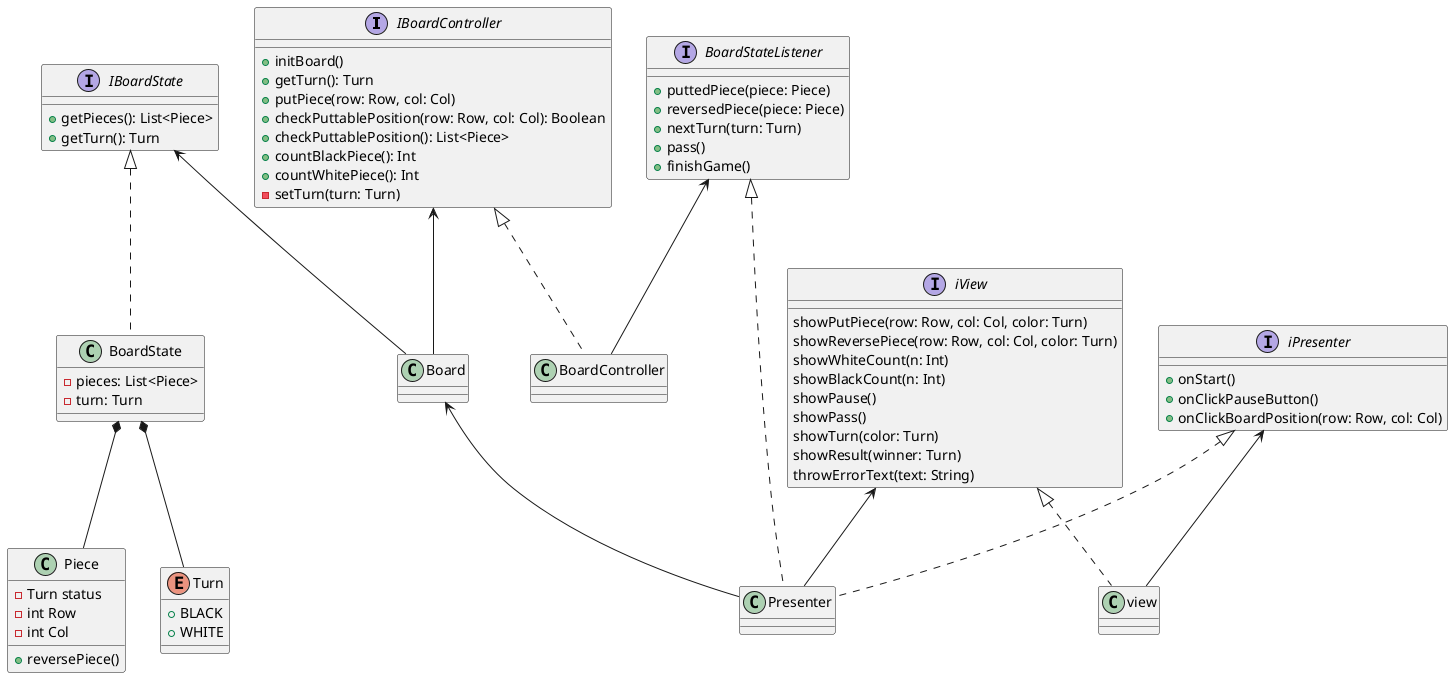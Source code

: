 @startuml
IBoardController <-- Board
IBoardState <-- Board
IBoardController <|.. BoardController
BoardState *-- Piece
BoardState *-- Turn
BoardStateListener <|.. Presenter
Board <-- Presenter
iPresenter <|.. Presenter
iView <-- Presenter
iView <|.. view
iPresenter <-- view
BoardStateListener <-- BoardController
IBoardState <|.. BoardState

class Board {}

class BoardController {}

interface IBoardController {
    + initBoard()
    + getTurn(): Turn
    + putPiece(row: Row, col: Col)
    + checkPuttablePosition(row: Row, col: Col): Boolean
    + checkPuttablePosition(): List<Piece>
    + countBlackPiece(): Int
    + countWhitePiece(): Int
    - setTurn(turn: Turn)
}

class BoardState {
    - pieces: List<Piece>
    - turn: Turn
}

interface IBoardState {
    + getPieces(): List<Piece>
    + getTurn(): Turn
}

enum Turn {
    + BLACK
    + WHITE
}

interface BoardStateListener {
    + puttedPiece(piece: Piece)
    + reversedPiece(piece: Piece)
    + nextTurn(turn: Turn)
    + pass()
    + finishGame()
}

class Piece {
    - Turn status
    - int Row
    - int Col
    + reversePiece()
}

interface iPresenter {
    + onStart()
    + onClickPauseButton()
    + onClickBoardPosition(row: Row, col: Col)
}

class view {}

interface iView {
    showPutPiece(row: Row, col: Col, color: Turn)
    showReversePiece(row: Row, col: Col, color: Turn)
    showWhiteCount(n: Int)
    showBlackCount(n: Int)
    showPause()
    showPass()
    showTurn(color: Turn)
    showResult(winner: Turn)
    throwErrorText(text: String)
}
class Presenter {

}
@enduml
